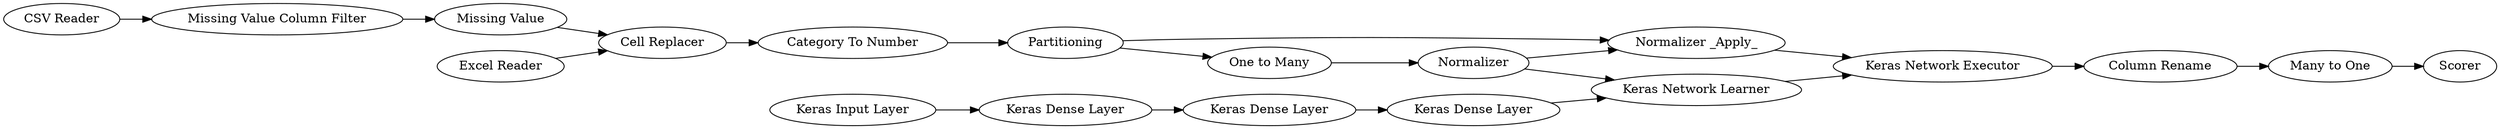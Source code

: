 digraph {
	16 [label="CSV Reader"]
	17 [label="Excel Reader"]
	18 [label="Cell Replacer"]
	157 [label="Missing Value"]
	159 [label="Category To Number"]
	165 [label=Partitioning]
	170 [label="Missing Value Column Filter"]
	180 [label="Keras Dense Layer"]
	181 [label="Keras Dense Layer"]
	182 [label="Keras Dense Layer"]
	183 [label="Keras Input Layer"]
	184 [label="Keras Network Learner"]
	185 [label="Keras Network Executor"]
	186 [label="One to Many"]
	187 [label=Normalizer]
	188 [label="Normalizer _Apply_"]
	189 [label="Many to One"]
	190 [label="Column Rename"]
	191 [label=Scorer]
	16 -> 170
	17 -> 18
	18 -> 159
	157 -> 18
	159 -> 165
	165 -> 188
	165 -> 186
	170 -> 157
	180 -> 181
	181 -> 182
	182 -> 184
	183 -> 180
	184 -> 185
	185 -> 190
	186 -> 187
	187 -> 184
	187 -> 188
	188 -> 185
	189 -> 191
	190 -> 189
	rankdir=LR
}
